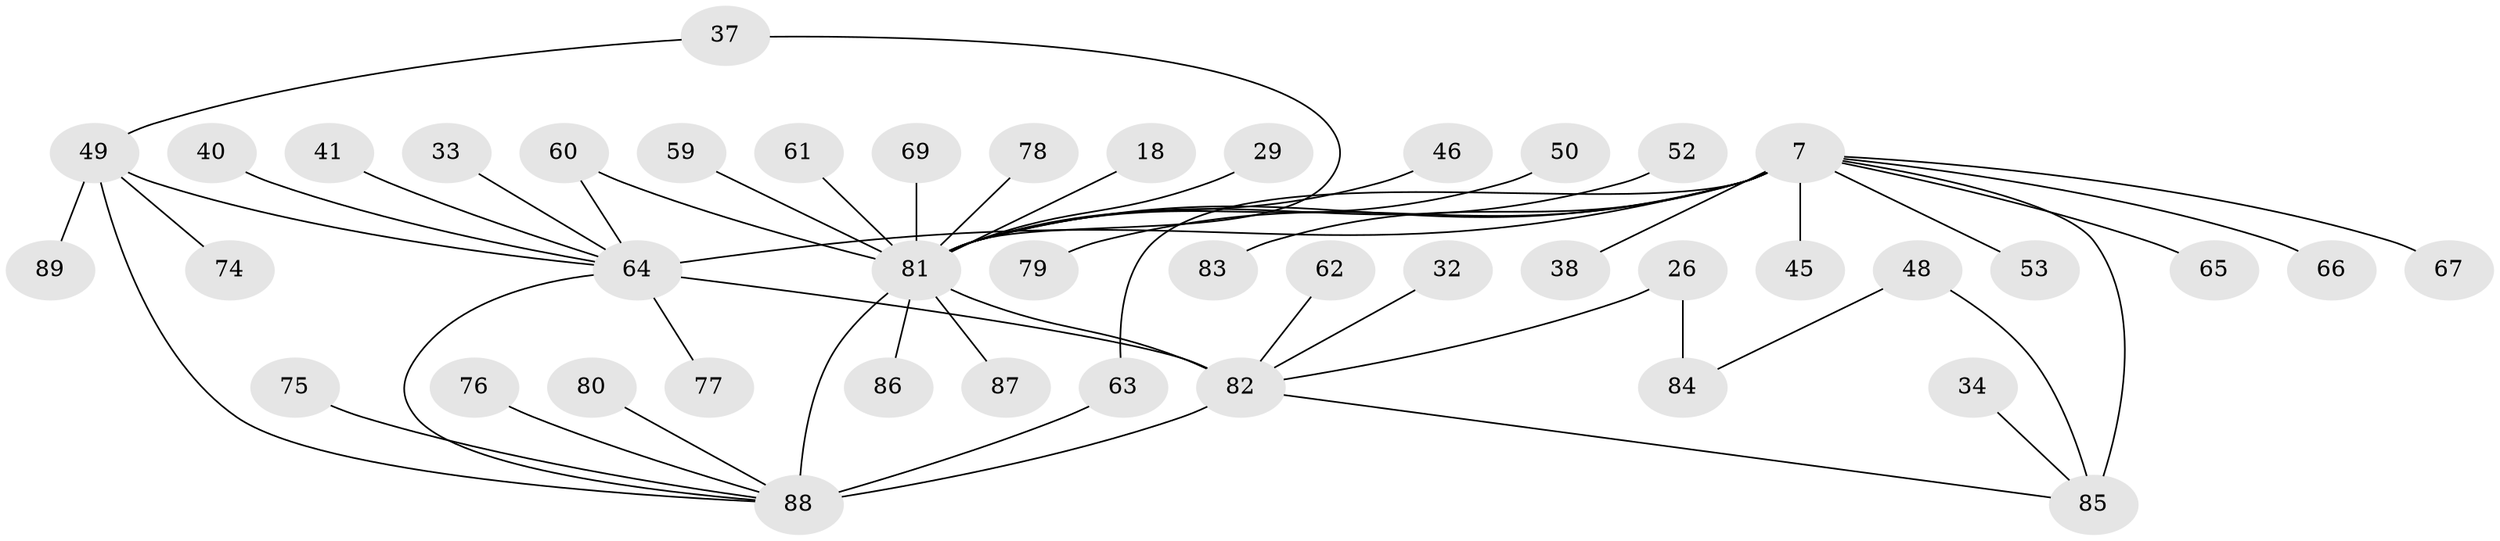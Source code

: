 // original degree distribution, {10: 0.02247191011235955, 5: 0.011235955056179775, 19: 0.011235955056179775, 6: 0.011235955056179775, 1: 0.43820224719101125, 3: 0.14606741573033707, 2: 0.23595505617977527, 4: 0.06741573033707865, 7: 0.033707865168539325, 9: 0.011235955056179775, 8: 0.011235955056179775}
// Generated by graph-tools (version 1.1) at 2025/50/03/04/25 21:50:55]
// undirected, 44 vertices, 52 edges
graph export_dot {
graph [start="1"]
  node [color=gray90,style=filled];
  7 [super="+3"];
  18;
  26 [super="+19"];
  29;
  32;
  33;
  34;
  37;
  38;
  40;
  41;
  45;
  46;
  48 [super="+44"];
  49 [super="+4+2+5+21+24"];
  50;
  52;
  53;
  59;
  60;
  61;
  62;
  63;
  64 [super="+1+15"];
  65;
  66 [super="+10"];
  67;
  69;
  74;
  75;
  76;
  77 [super="+68"];
  78 [super="+20"];
  79;
  80 [super="+55"];
  81 [super="+39+54+73"];
  82 [super="+8+70+72"];
  83 [super="+58"];
  84 [super="+30"];
  85 [super="+47+11"];
  86 [super="+22"];
  87;
  88 [super="+71+31"];
  89;
  7 -- 64 [weight=3];
  7 -- 65;
  7 -- 67;
  7 -- 79;
  7 -- 85 [weight=3];
  7 -- 38;
  7 -- 45;
  7 -- 53;
  7 -- 63;
  7 -- 66;
  7 -- 81 [weight=5];
  7 -- 83;
  18 -- 81;
  26 -- 84 [weight=2];
  26 -- 82;
  29 -- 81;
  32 -- 82;
  33 -- 64;
  34 -- 85;
  37 -- 49;
  37 -- 81;
  40 -- 64;
  41 -- 64;
  46 -- 81;
  48 -- 84;
  48 -- 85;
  49 -- 64 [weight=3];
  49 -- 89;
  49 -- 74;
  49 -- 88;
  50 -- 81;
  52 -- 81;
  59 -- 81;
  60 -- 64;
  60 -- 81;
  61 -- 81;
  62 -- 82;
  63 -- 88;
  64 -- 88;
  64 -- 82 [weight=4];
  64 -- 77;
  69 -- 81;
  75 -- 88;
  76 -- 88;
  78 -- 81;
  80 -- 88;
  81 -- 86;
  81 -- 87;
  81 -- 88 [weight=4];
  81 -- 82 [weight=3];
  82 -- 85;
  82 -- 88;
}
